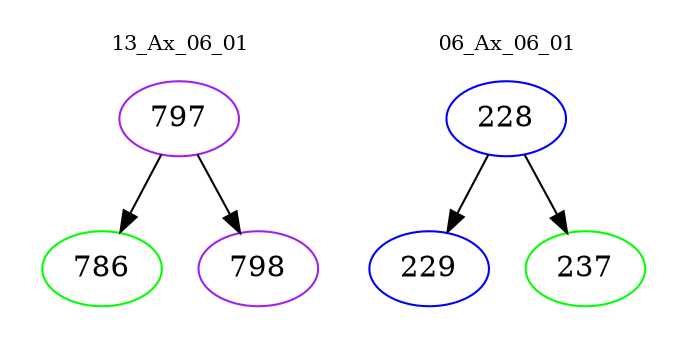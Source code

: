 digraph{
subgraph cluster_0 {
color = white
label = "13_Ax_06_01";
fontsize=10;
T0_797 [label="797", color="purple"]
T0_797 -> T0_786 [color="black"]
T0_786 [label="786", color="green"]
T0_797 -> T0_798 [color="black"]
T0_798 [label="798", color="purple"]
}
subgraph cluster_1 {
color = white
label = "06_Ax_06_01";
fontsize=10;
T1_228 [label="228", color="blue"]
T1_228 -> T1_229 [color="black"]
T1_229 [label="229", color="blue"]
T1_228 -> T1_237 [color="black"]
T1_237 [label="237", color="green"]
}
}

